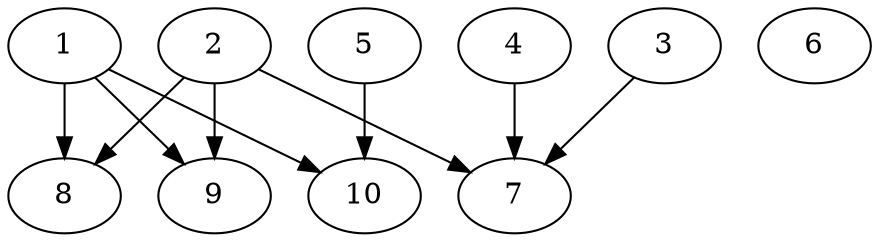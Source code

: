 // DAG automatically generated by daggen at Thu Oct  3 13:58:04 2019
// ./daggen --dot -n 10 --ccr 0.5 --fat 0.7 --regular 0.5 --density 0.7 --mindata 5242880 --maxdata 52428800 
digraph G {
  1 [size="19156992", alpha="0.11", expect_size="9578496"] 
  1 -> 8 [size ="9578496"]
  1 -> 9 [size ="9578496"]
  1 -> 10 [size ="9578496"]
  2 [size="20338688", alpha="0.12", expect_size="10169344"] 
  2 -> 7 [size ="10169344"]
  2 -> 8 [size ="10169344"]
  2 -> 9 [size ="10169344"]
  3 [size="78073856", alpha="0.08", expect_size="39036928"] 
  3 -> 7 [size ="39036928"]
  4 [size="35151872", alpha="0.17", expect_size="17575936"] 
  4 -> 7 [size ="17575936"]
  5 [size="74076160", alpha="0.02", expect_size="37038080"] 
  5 -> 10 [size ="37038080"]
  6 [size="36458496", alpha="0.18", expect_size="18229248"] 
  7 [size="55785472", alpha="0.04", expect_size="27892736"] 
  8 [size="22065152", alpha="0.11", expect_size="11032576"] 
  9 [size="67293184", alpha="0.13", expect_size="33646592"] 
  10 [size="42565632", alpha="0.08", expect_size="21282816"] 
}
